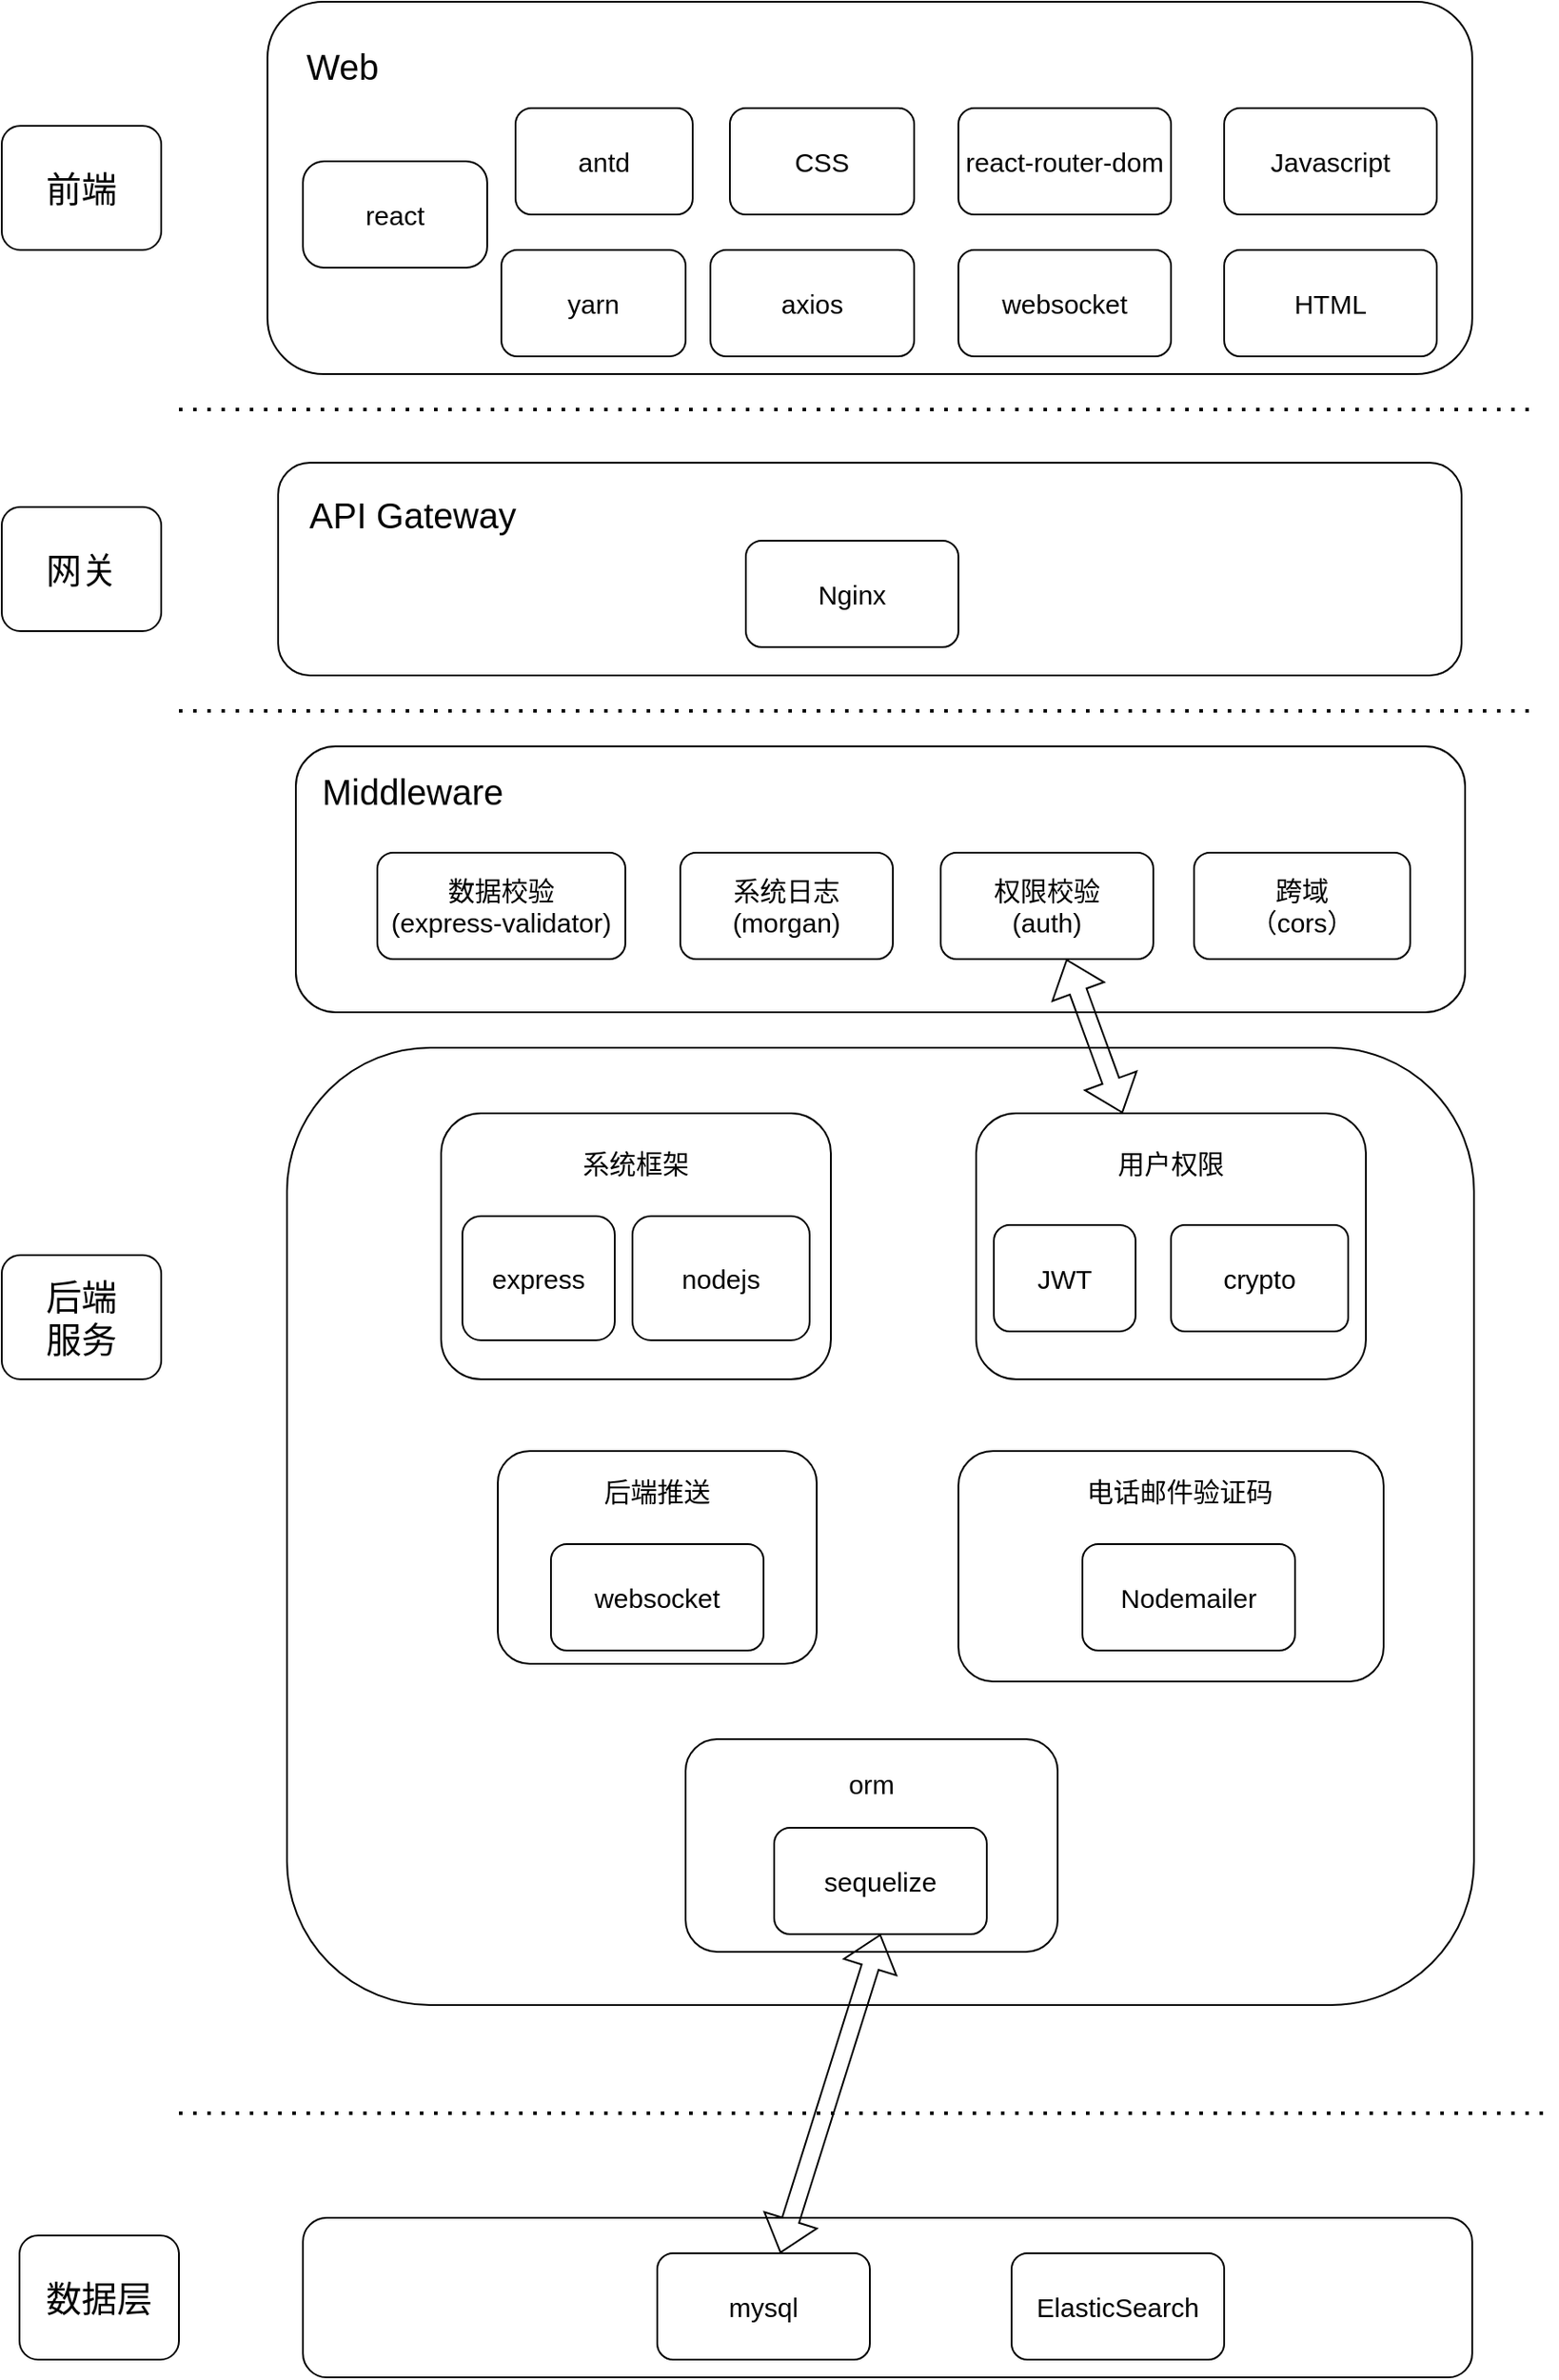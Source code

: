<mxfile version="20.2.8" type="github"><diagram id="xzcYbQN_TdziRFI63hPa" name="第 1 页"><mxGraphModel dx="1426" dy="794" grid="1" gridSize="10" guides="1" tooltips="1" connect="1" arrows="1" fold="1" page="1" pageScale="1" pageWidth="583" pageHeight="827" background="#FFFFFF" math="0" shadow="0"><root><mxCell id="0"/><mxCell id="1" parent="0"/><mxCell id="EMw3bPcYY5zAMKp4gVgv-1" value="" style="endArrow=none;dashed=1;html=1;dashPattern=1 3;strokeWidth=2;rounded=0;" parent="1" edge="1"><mxGeometry width="50" height="50" relative="1" as="geometry"><mxPoint x="180" y="280" as="sourcePoint"/><mxPoint x="944" y="280" as="targetPoint"/></mxGeometry></mxCell><mxCell id="EMw3bPcYY5zAMKp4gVgv-3" value="&lt;font style=&quot;font-size: 20px;&quot;&gt;前端&lt;/font&gt;" style="rounded=1;whiteSpace=wrap;html=1;direction=south;" parent="1" vertex="1"><mxGeometry x="80" y="120" width="90" height="70" as="geometry"/></mxCell><mxCell id="EMw3bPcYY5zAMKp4gVgv-5" value="" style="rounded=1;whiteSpace=wrap;html=1;" parent="1" vertex="1"><mxGeometry x="230" y="50" width="680" height="210" as="geometry"/></mxCell><mxCell id="EMw3bPcYY5zAMKp4gVgv-6" value="Web" style="text;strokeColor=none;fillColor=none;align=left;verticalAlign=middle;spacingLeft=4;spacingRight=4;overflow=hidden;points=[[0,0.5],[1,0.5]];portConstraint=eastwest;rotatable=0;fontSize=20;" parent="1" vertex="1"><mxGeometry x="246" y="70" width="80" height="30" as="geometry"/></mxCell><mxCell id="EMw3bPcYY5zAMKp4gVgv-7" value="&lt;font style=&quot;font-size: 15px;&quot;&gt;react&lt;/font&gt;" style="rounded=1;whiteSpace=wrap;html=1;fontSize=15;arcSize=20;" parent="1" vertex="1"><mxGeometry x="250" y="140" width="104" height="60" as="geometry"/></mxCell><mxCell id="EMw3bPcYY5zAMKp4gVgv-8" value="axios" style="rounded=1;whiteSpace=wrap;html=1;fontSize=15;" parent="1" vertex="1"><mxGeometry x="480" y="190" width="115" height="60" as="geometry"/></mxCell><mxCell id="EMw3bPcYY5zAMKp4gVgv-9" value="antd" style="rounded=1;whiteSpace=wrap;html=1;fontSize=15;" parent="1" vertex="1"><mxGeometry x="370" y="110" width="100" height="60" as="geometry"/></mxCell><mxCell id="EMw3bPcYY5zAMKp4gVgv-11" value="" style="rounded=1;whiteSpace=wrap;html=1;" parent="1" vertex="1"><mxGeometry x="236" y="310" width="668" height="120" as="geometry"/></mxCell><mxCell id="EMw3bPcYY5zAMKp4gVgv-13" value="API Gateway" style="text;html=1;strokeColor=none;fillColor=none;align=center;verticalAlign=middle;whiteSpace=wrap;rounded=0;fontSize=20;" parent="1" vertex="1"><mxGeometry x="224" y="324" width="176" height="30" as="geometry"/></mxCell><mxCell id="EMw3bPcYY5zAMKp4gVgv-14" value="Nginx" style="rounded=1;whiteSpace=wrap;html=1;fontSize=15;" parent="1" vertex="1"><mxGeometry x="500" y="354" width="120" height="60" as="geometry"/></mxCell><mxCell id="EMw3bPcYY5zAMKp4gVgv-16" value="" style="endArrow=none;dashed=1;html=1;dashPattern=1 3;strokeWidth=2;rounded=0;" parent="1" edge="1"><mxGeometry width="50" height="50" relative="1" as="geometry"><mxPoint x="180" y="450" as="sourcePoint"/><mxPoint x="945.5" y="450" as="targetPoint"/></mxGeometry></mxCell><mxCell id="EMw3bPcYY5zAMKp4gVgv-17" value="&lt;span style=&quot;font-size: 20px;&quot;&gt;网关&lt;/span&gt;" style="rounded=1;whiteSpace=wrap;html=1;direction=south;" parent="1" vertex="1"><mxGeometry x="80" y="335" width="90" height="70" as="geometry"/></mxCell><mxCell id="EMw3bPcYY5zAMKp4gVgv-18" value="&lt;span style=&quot;font-size: 20px;&quot;&gt;后端&lt;br&gt;服务&lt;/span&gt;" style="rounded=1;whiteSpace=wrap;html=1;direction=south;" parent="1" vertex="1"><mxGeometry x="80" y="757" width="90" height="70" as="geometry"/></mxCell><mxCell id="EMw3bPcYY5zAMKp4gVgv-19" value="" style="rounded=1;whiteSpace=wrap;html=1;fontSize=15;" parent="1" vertex="1"><mxGeometry x="241" y="640" width="670" height="540" as="geometry"/></mxCell><mxCell id="EMw3bPcYY5zAMKp4gVgv-21" value="" style="rounded=1;whiteSpace=wrap;html=1;fontSize=15;" parent="1" vertex="1"><mxGeometry x="246" y="470" width="660" height="150" as="geometry"/></mxCell><mxCell id="EMw3bPcYY5zAMKp4gVgv-23" value="Middleware" style="text;html=1;strokeColor=none;fillColor=none;align=center;verticalAlign=middle;whiteSpace=wrap;rounded=0;fontSize=20;" parent="1" vertex="1"><mxGeometry x="224" y="480" width="176" height="30" as="geometry"/></mxCell><mxCell id="EMw3bPcYY5zAMKp4gVgv-24" value="系统日志(morgan)" style="rounded=1;whiteSpace=wrap;html=1;fontSize=15;" parent="1" vertex="1"><mxGeometry x="463" y="530" width="120" height="60" as="geometry"/></mxCell><mxCell id="EMw3bPcYY5zAMKp4gVgv-25" value="数据校验&lt;br&gt;(express-validator)" style="rounded=1;whiteSpace=wrap;html=1;fontSize=15;" parent="1" vertex="1"><mxGeometry x="292" y="530" width="140" height="60" as="geometry"/></mxCell><mxCell id="EMw3bPcYY5zAMKp4gVgv-27" value="权限校验&lt;br&gt;(auth)" style="rounded=1;whiteSpace=wrap;html=1;fontSize=15;" parent="1" vertex="1"><mxGeometry x="610" y="530" width="120" height="60" as="geometry"/></mxCell><mxCell id="EMw3bPcYY5zAMKp4gVgv-28" value="跨域&lt;br&gt;（cors）" style="rounded=1;whiteSpace=wrap;html=1;fontSize=15;" parent="1" vertex="1"><mxGeometry x="753" y="530" width="122" height="60" as="geometry"/></mxCell><mxCell id="EMw3bPcYY5zAMKp4gVgv-31" value="" style="rounded=1;whiteSpace=wrap;html=1;fontSize=15;" parent="1" vertex="1"><mxGeometry x="630" y="677" width="220" height="150" as="geometry"/></mxCell><mxCell id="EMw3bPcYY5zAMKp4gVgv-32" value="JWT" style="rounded=1;whiteSpace=wrap;html=1;fontSize=15;" parent="1" vertex="1"><mxGeometry x="640" y="740" width="80" height="60" as="geometry"/></mxCell><mxCell id="EMw3bPcYY5zAMKp4gVgv-34" value="crypto" style="rounded=1;whiteSpace=wrap;html=1;fontSize=15;arcSize=13;" parent="1" vertex="1"><mxGeometry x="740" y="740" width="100" height="60" as="geometry"/></mxCell><mxCell id="EMw3bPcYY5zAMKp4gVgv-35" value="用户权限" style="text;html=1;strokeColor=none;fillColor=none;align=center;verticalAlign=middle;whiteSpace=wrap;rounded=0;fontSize=15;" parent="1" vertex="1"><mxGeometry x="680" y="690" width="120" height="30" as="geometry"/></mxCell><mxCell id="EMw3bPcYY5zAMKp4gVgv-36" value="" style="shape=flexArrow;endArrow=classic;startArrow=classic;html=1;rounded=0;fontSize=15;" parent="1" source="EMw3bPcYY5zAMKp4gVgv-31" target="EMw3bPcYY5zAMKp4gVgv-27" edge="1"><mxGeometry width="100" height="100" relative="1" as="geometry"><mxPoint x="530" y="680" as="sourcePoint"/><mxPoint x="630" y="580" as="targetPoint"/></mxGeometry></mxCell><mxCell id="EMw3bPcYY5zAMKp4gVgv-39" value="" style="rounded=1;whiteSpace=wrap;html=1;fontSize=15;" parent="1" vertex="1"><mxGeometry x="328" y="677" width="220" height="150" as="geometry"/></mxCell><mxCell id="EMw3bPcYY5zAMKp4gVgv-40" value="系统框架" style="text;html=1;strokeColor=none;fillColor=none;align=center;verticalAlign=middle;whiteSpace=wrap;rounded=0;fontSize=15;" parent="1" vertex="1"><mxGeometry x="398" y="690" width="80" height="30" as="geometry"/></mxCell><mxCell id="EMw3bPcYY5zAMKp4gVgv-43" value="express" style="rounded=1;whiteSpace=wrap;html=1;fontSize=15;" parent="1" vertex="1"><mxGeometry x="340" y="735" width="86" height="70" as="geometry"/></mxCell><mxCell id="EMw3bPcYY5zAMKp4gVgv-45" value="nodejs" style="rounded=1;whiteSpace=wrap;html=1;fontSize=15;" parent="1" vertex="1"><mxGeometry x="436" y="735" width="100" height="70" as="geometry"/></mxCell><mxCell id="EMw3bPcYY5zAMKp4gVgv-46" value="" style="rounded=1;whiteSpace=wrap;html=1;fontSize=15;" parent="1" vertex="1"><mxGeometry x="360" y="867.5" width="180" height="120" as="geometry"/></mxCell><mxCell id="EMw3bPcYY5zAMKp4gVgv-47" value="后端推送" style="text;html=1;strokeColor=none;fillColor=none;align=center;verticalAlign=middle;whiteSpace=wrap;rounded=0;fontSize=15;" parent="1" vertex="1"><mxGeometry x="385" y="867.5" width="130" height="45" as="geometry"/></mxCell><mxCell id="EMw3bPcYY5zAMKp4gVgv-48" value="websocket" style="rounded=1;whiteSpace=wrap;html=1;fontSize=15;" parent="1" vertex="1"><mxGeometry x="390" y="920" width="120" height="60" as="geometry"/></mxCell><mxCell id="EMw3bPcYY5zAMKp4gVgv-49" value="" style="rounded=1;whiteSpace=wrap;html=1;fontSize=15;" parent="1" vertex="1"><mxGeometry x="620" y="867.5" width="240" height="130" as="geometry"/></mxCell><mxCell id="EMw3bPcYY5zAMKp4gVgv-50" value="电话邮件验证码" style="text;html=1;strokeColor=none;fillColor=none;align=center;verticalAlign=middle;whiteSpace=wrap;rounded=0;fontSize=15;" parent="1" vertex="1"><mxGeometry x="690" y="875" width="110" height="30" as="geometry"/></mxCell><mxCell id="EMw3bPcYY5zAMKp4gVgv-51" value="Nodemailer" style="rounded=1;whiteSpace=wrap;html=1;fontSize=15;" parent="1" vertex="1"><mxGeometry x="690" y="920" width="120" height="60" as="geometry"/></mxCell><mxCell id="EMw3bPcYY5zAMKp4gVgv-54" value="" style="rounded=1;whiteSpace=wrap;html=1;fontSize=15;" parent="1" vertex="1"><mxGeometry x="466" y="1030" width="210" height="120" as="geometry"/></mxCell><mxCell id="EMw3bPcYY5zAMKp4gVgv-55" value="orm" style="text;html=1;strokeColor=none;fillColor=none;align=center;verticalAlign=middle;whiteSpace=wrap;rounded=0;fontSize=15;" parent="1" vertex="1"><mxGeometry x="541" y="1040" width="60" height="30" as="geometry"/></mxCell><mxCell id="EMw3bPcYY5zAMKp4gVgv-56" value="sequelize" style="rounded=1;whiteSpace=wrap;html=1;fontSize=15;" parent="1" vertex="1"><mxGeometry x="516" y="1080" width="120" height="60" as="geometry"/></mxCell><mxCell id="EMw3bPcYY5zAMKp4gVgv-58" value="" style="endArrow=none;dashed=1;html=1;dashPattern=1 3;strokeWidth=2;rounded=0;" parent="1" edge="1"><mxGeometry width="50" height="50" relative="1" as="geometry"><mxPoint x="180" y="1241" as="sourcePoint"/><mxPoint x="956" y="1241" as="targetPoint"/></mxGeometry></mxCell><mxCell id="EMw3bPcYY5zAMKp4gVgv-60" value="&lt;span style=&quot;font-size: 20px;&quot;&gt;数据层&lt;/span&gt;" style="rounded=1;whiteSpace=wrap;html=1;direction=south;" parent="1" vertex="1"><mxGeometry x="90" y="1310" width="90" height="70" as="geometry"/></mxCell><mxCell id="EMw3bPcYY5zAMKp4gVgv-61" value="" style="rounded=1;whiteSpace=wrap;html=1;fontSize=15;" parent="1" vertex="1"><mxGeometry x="250" y="1300" width="660" height="90" as="geometry"/></mxCell><mxCell id="EMw3bPcYY5zAMKp4gVgv-64" value="mysql" style="rounded=1;whiteSpace=wrap;html=1;fontSize=15;" parent="1" vertex="1"><mxGeometry x="450" y="1320" width="120" height="60" as="geometry"/></mxCell><mxCell id="EMw3bPcYY5zAMKp4gVgv-65" value="ElasticSearch" style="rounded=1;whiteSpace=wrap;html=1;fontSize=15;" parent="1" vertex="1"><mxGeometry x="650" y="1320" width="120" height="60" as="geometry"/></mxCell><mxCell id="EMw3bPcYY5zAMKp4gVgv-66" value="" style="shape=flexArrow;endArrow=classic;startArrow=classic;html=1;rounded=0;fontSize=15;entryX=0.5;entryY=1;entryDx=0;entryDy=0;" parent="1" source="EMw3bPcYY5zAMKp4gVgv-64" target="EMw3bPcYY5zAMKp4gVgv-56" edge="1"><mxGeometry width="100" height="100" relative="1" as="geometry"><mxPoint x="390" y="1230" as="sourcePoint"/><mxPoint x="490" y="1130" as="targetPoint"/></mxGeometry></mxCell><mxCell id="EMw3bPcYY5zAMKp4gVgv-68" value="react-router-dom" style="rounded=1;whiteSpace=wrap;html=1;fontSize=15;" parent="1" vertex="1"><mxGeometry x="620" y="110" width="120" height="60" as="geometry"/></mxCell><mxCell id="EMw3bPcYY5zAMKp4gVgv-69" value="yarn" style="rounded=1;whiteSpace=wrap;html=1;fontSize=15;" parent="1" vertex="1"><mxGeometry x="362" y="190" width="104" height="60" as="geometry"/></mxCell><mxCell id="EMw3bPcYY5zAMKp4gVgv-70" value="websocket" style="rounded=1;whiteSpace=wrap;html=1;fontSize=15;" parent="1" vertex="1"><mxGeometry x="620" y="190" width="120" height="60" as="geometry"/></mxCell><mxCell id="EMw3bPcYY5zAMKp4gVgv-71" value="Javascript" style="rounded=1;whiteSpace=wrap;html=1;fontSize=15;" parent="1" vertex="1"><mxGeometry x="770" y="110" width="120" height="60" as="geometry"/></mxCell><mxCell id="EMw3bPcYY5zAMKp4gVgv-72" value="HTML" style="rounded=1;whiteSpace=wrap;html=1;fontSize=15;" parent="1" vertex="1"><mxGeometry x="770" y="190" width="120" height="60" as="geometry"/></mxCell><mxCell id="EMw3bPcYY5zAMKp4gVgv-73" value="CSS" style="rounded=1;whiteSpace=wrap;html=1;fontSize=15;" parent="1" vertex="1"><mxGeometry x="491" y="110" width="104" height="60" as="geometry"/></mxCell></root></mxGraphModel></diagram></mxfile>